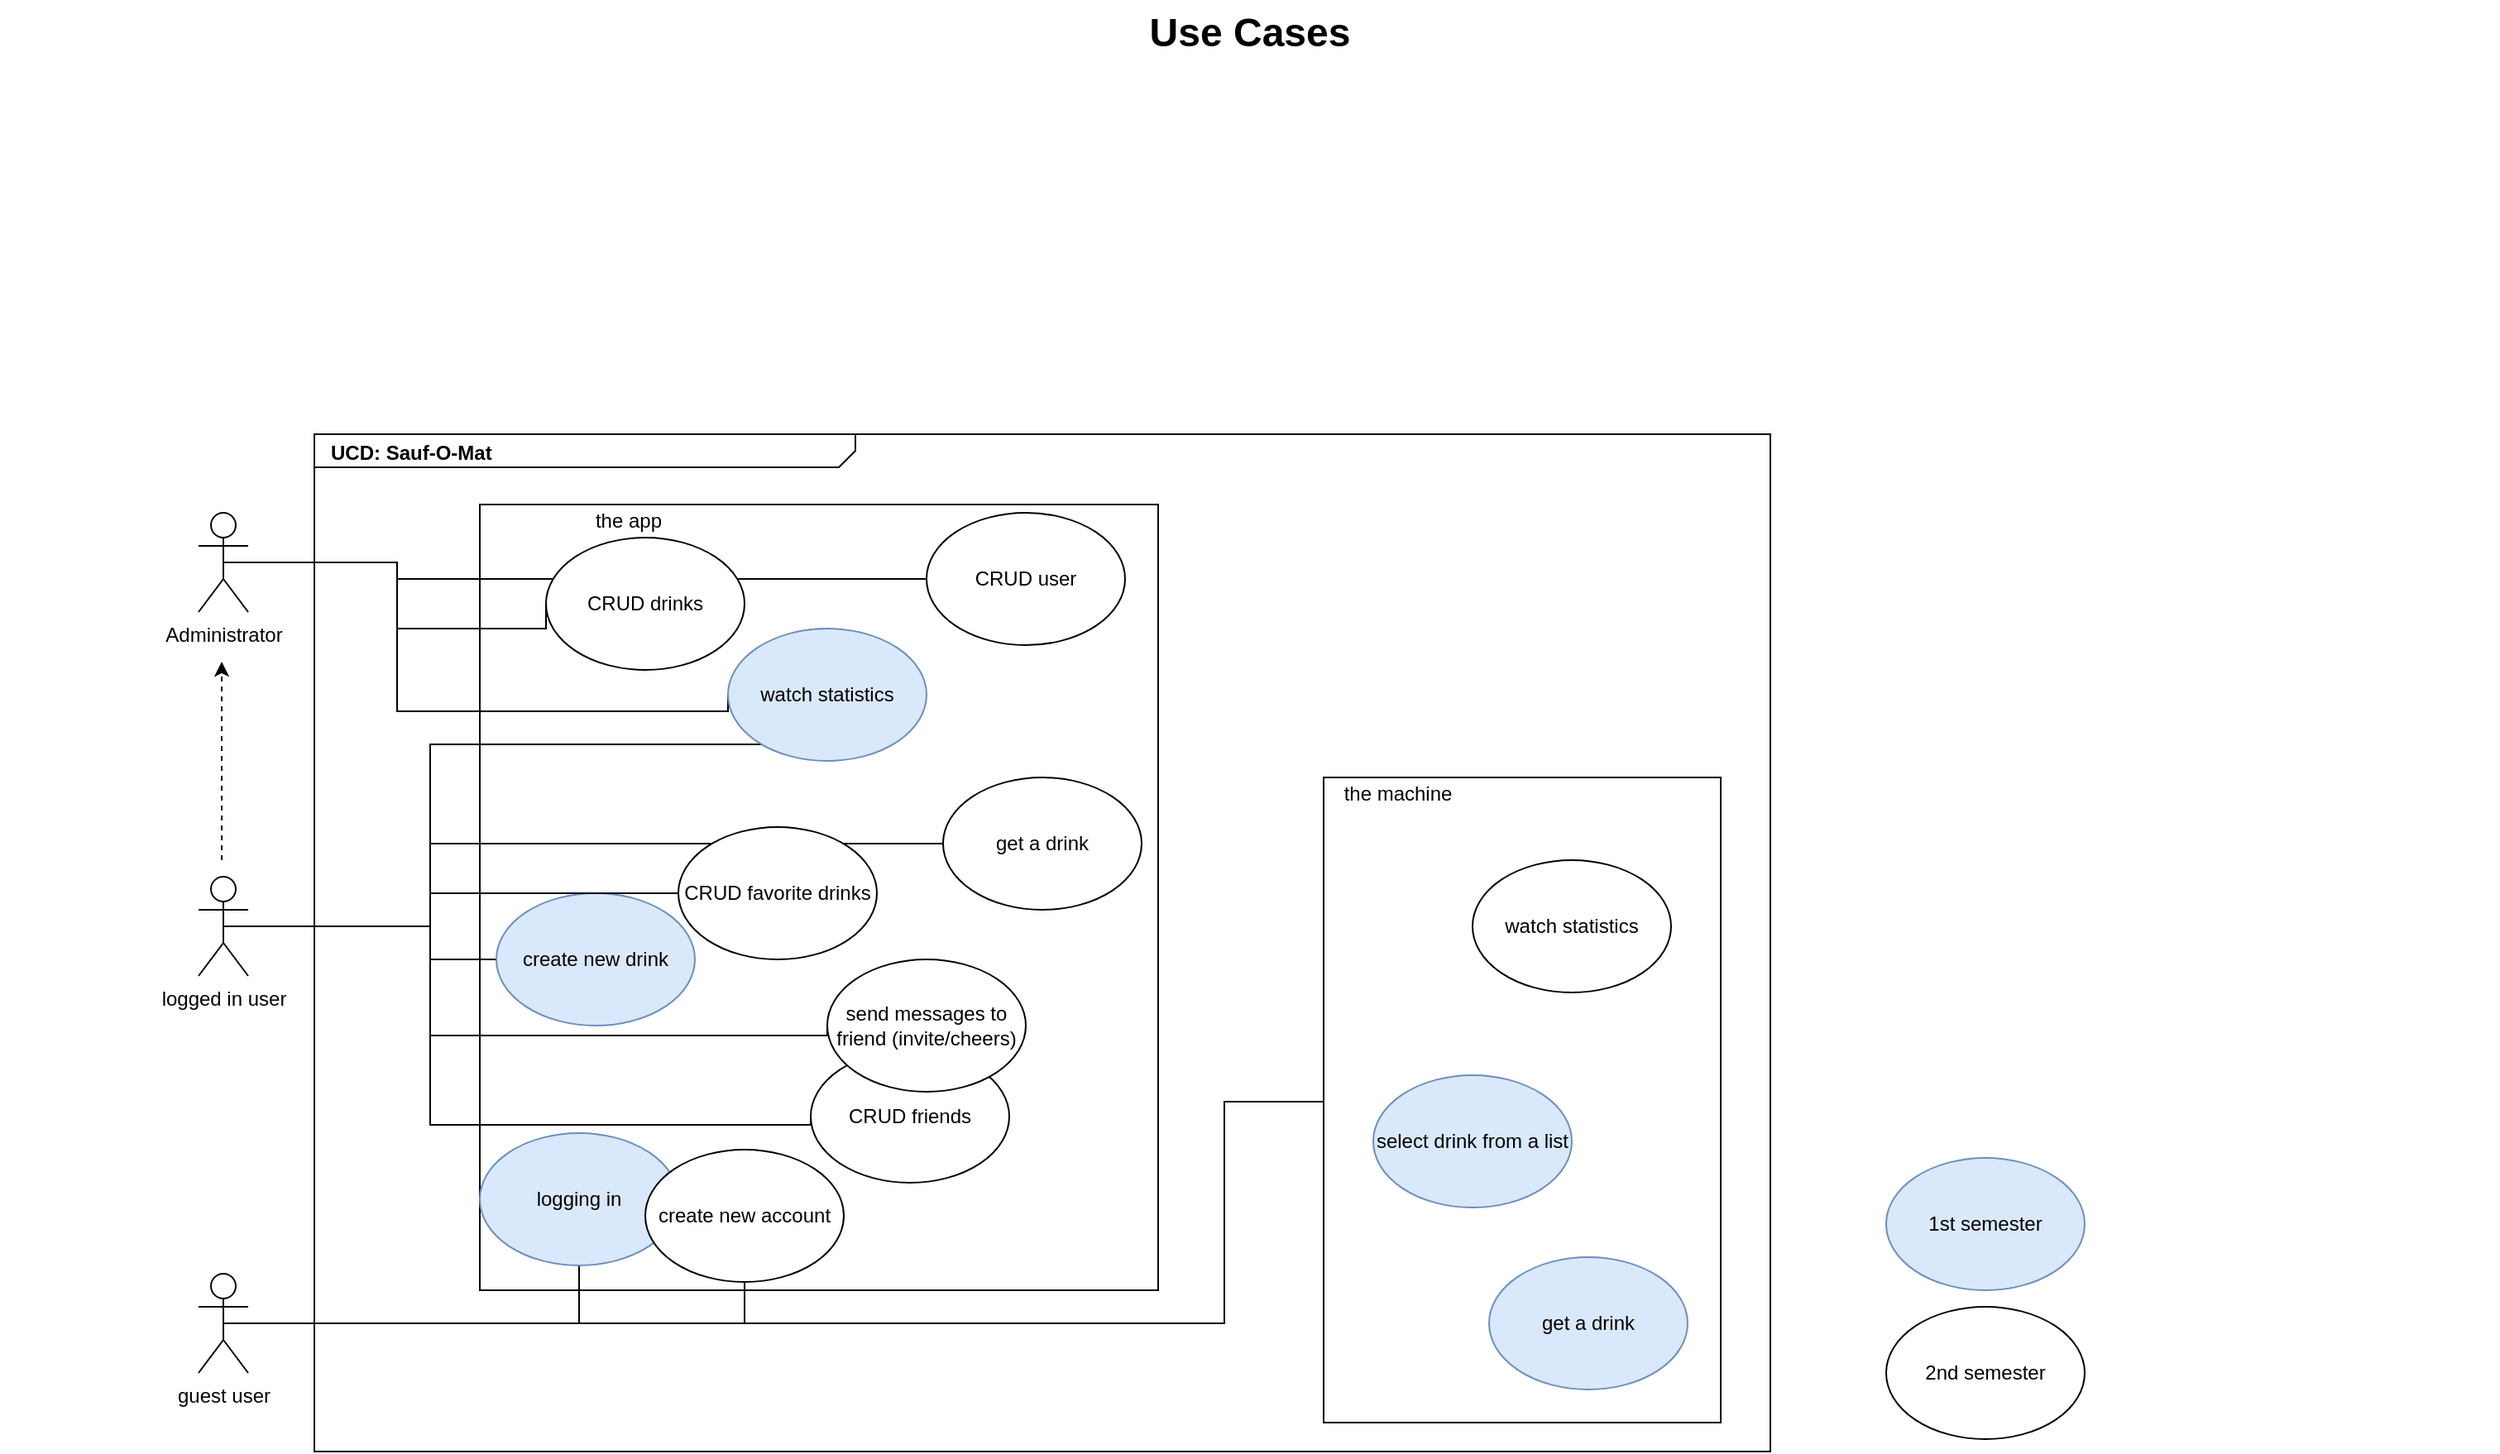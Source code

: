 <mxfile version="12.1.3" type="onedrive" pages="1"><diagram name="Page-1" id="929967ad-93f9-6ef4-fab6-5d389245f69c"><mxGraphModel dx="1205" dy="628" grid="1" gridSize="10" guides="1" tooltips="1" connect="1" arrows="1" fold="1" page="1" pageScale="1.5" pageWidth="1169" pageHeight="826" background="none" math="0" shadow="0"><root><mxCell id="0" style=";html=1;"/><mxCell id="1" style=";html=1;" parent="0"/><mxCell id="1672d66443f91eb5-1" value="&lt;p style=&quot;margin: 0px ; margin-top: 4px ; margin-left: 10px ; text-align: left&quot;&gt;&lt;b&gt;UCD: Sauf-O-Mat&lt;/b&gt;&lt;/p&gt;" style="html=1;strokeWidth=1;shape=mxgraph.sysml.package;html=1;overflow=fill;whiteSpace=wrap;fillColor=none;gradientColor=none;fontSize=12;align=center;labelX=327.64;" parent="1" vertex="1"><mxGeometry x="310" y="302.5" width="880" height="615" as="geometry"/></mxCell><mxCell id="ksq6a7_M7tp1EPleH8gU-3" value="" style="rounded=0;whiteSpace=wrap;html=1;" parent="1" vertex="1"><mxGeometry x="410" y="345" width="410" height="475" as="geometry"/></mxCell><mxCell id="ksq6a7_M7tp1EPleH8gU-1" value="&lt;p style=&quot;line-height: 120%&quot;&gt;&lt;br&gt;&lt;/p&gt;" style="rounded=0;whiteSpace=wrap;html=1;align=left;" parent="1" vertex="1"><mxGeometry x="920" y="510" width="240" height="390" as="geometry"/></mxCell><mxCell id="1672d66443f91eb5-23" value="Use Cases" style="text;strokeColor=none;fillColor=none;html=1;fontSize=24;fontStyle=1;verticalAlign=middle;align=center;" parent="1" vertex="1"><mxGeometry x="120" y="40" width="1510" height="40" as="geometry"/></mxCell><mxCell id="ksq6a7_M7tp1EPleH8gU-12" style="edgeStyle=orthogonalEdgeStyle;rounded=0;orthogonalLoop=1;jettySize=auto;html=1;exitX=0.5;exitY=0.5;exitDx=0;exitDy=0;exitPerimeter=0;endArrow=none;endFill=0;" parent="1" source="UdisgInQgk-2wzywwEUG-1" target="ATY-g-Nzfzt56TwZ5olm-1" edge="1"><mxGeometry relative="1" as="geometry"><Array as="points"><mxPoint x="380" y="600"/><mxPoint x="380" y="620"/></Array></mxGeometry></mxCell><mxCell id="ksq6a7_M7tp1EPleH8gU-14" style="edgeStyle=orthogonalEdgeStyle;rounded=0;orthogonalLoop=1;jettySize=auto;html=1;exitX=0.5;exitY=0.5;exitDx=0;exitDy=0;exitPerimeter=0;entryX=0;entryY=0.5;entryDx=0;entryDy=0;endArrow=none;endFill=0;" parent="1" source="UdisgInQgk-2wzywwEUG-1" target="ATY-g-Nzfzt56TwZ5olm-7" edge="1"><mxGeometry relative="1" as="geometry"><Array as="points"><mxPoint x="380" y="600"/><mxPoint x="380" y="666"/><mxPoint x="620" y="666"/></Array></mxGeometry></mxCell><mxCell id="ksq6a7_M7tp1EPleH8gU-15" style="edgeStyle=orthogonalEdgeStyle;rounded=0;orthogonalLoop=1;jettySize=auto;html=1;exitX=0.5;exitY=0.5;exitDx=0;exitDy=0;exitPerimeter=0;entryX=0;entryY=0.5;entryDx=0;entryDy=0;endArrow=none;endFill=0;" parent="1" source="UdisgInQgk-2wzywwEUG-1" target="ATY-g-Nzfzt56TwZ5olm-5" edge="1"><mxGeometry relative="1" as="geometry"><Array as="points"><mxPoint x="380" y="600"/><mxPoint x="380" y="720"/><mxPoint x="610" y="720"/></Array></mxGeometry></mxCell><mxCell id="7F89QZxxg0Vbois1I_Bk-1" style="edgeStyle=orthogonalEdgeStyle;rounded=0;orthogonalLoop=1;jettySize=auto;html=1;exitX=0.5;exitY=0.5;exitDx=0;exitDy=0;exitPerimeter=0;entryX=0;entryY=0.5;entryDx=0;entryDy=0;endArrow=none;endFill=0;" edge="1" parent="1" source="UdisgInQgk-2wzywwEUG-1" target="ATY-g-Nzfzt56TwZ5olm-2"><mxGeometry relative="1" as="geometry"><Array as="points"><mxPoint x="380" y="600"/><mxPoint x="380" y="490"/><mxPoint x="610" y="490"/><mxPoint x="610" y="460"/></Array></mxGeometry></mxCell><mxCell id="7F89QZxxg0Vbois1I_Bk-11" style="edgeStyle=orthogonalEdgeStyle;rounded=0;orthogonalLoop=1;jettySize=auto;html=1;exitX=0.5;exitY=0.5;exitDx=0;exitDy=0;exitPerimeter=0;entryX=0;entryY=0.5;entryDx=0;entryDy=0;endArrow=none;endFill=0;" edge="1" parent="1" source="UdisgInQgk-2wzywwEUG-1" target="7F89QZxxg0Vbois1I_Bk-10"><mxGeometry relative="1" as="geometry"><Array as="points"><mxPoint x="380" y="600"/><mxPoint x="380" y="550"/></Array></mxGeometry></mxCell><mxCell id="UdisgInQgk-2wzywwEUG-1" value="logged in user" style="shape=umlActor;verticalLabelPosition=bottom;labelBackgroundColor=#ffffff;verticalAlign=top;html=1;outlineConnect=0;" parent="1" vertex="1"><mxGeometry x="240" y="570" width="30" height="60" as="geometry"/></mxCell><mxCell id="ksq6a7_M7tp1EPleH8gU-9" style="edgeStyle=orthogonalEdgeStyle;rounded=0;orthogonalLoop=1;jettySize=auto;html=1;endArrow=none;endFill=0;exitX=0.5;exitY=0.5;exitDx=0;exitDy=0;exitPerimeter=0;" parent="1" source="UdisgInQgk-2wzywwEUG-2" target="ksq6a7_M7tp1EPleH8gU-1" edge="1"><mxGeometry relative="1" as="geometry"><mxPoint x="270" y="850" as="sourcePoint"/><Array as="points"><mxPoint x="860" y="840"/><mxPoint x="860" y="706"/></Array></mxGeometry></mxCell><mxCell id="ksq6a7_M7tp1EPleH8gU-11" style="edgeStyle=orthogonalEdgeStyle;rounded=0;orthogonalLoop=1;jettySize=auto;html=1;exitX=0.5;exitY=0.5;exitDx=0;exitDy=0;exitPerimeter=0;endArrow=none;endFill=0;" parent="1" source="UdisgInQgk-2wzywwEUG-2" target="UdisgInQgk-2wzywwEUG-8" edge="1"><mxGeometry relative="1" as="geometry"/></mxCell><mxCell id="7F89QZxxg0Vbois1I_Bk-7" style="edgeStyle=orthogonalEdgeStyle;rounded=0;orthogonalLoop=1;jettySize=auto;html=1;exitX=0.5;exitY=0.5;exitDx=0;exitDy=0;exitPerimeter=0;entryX=0.5;entryY=1;entryDx=0;entryDy=0;endArrow=none;endFill=0;" edge="1" parent="1" source="UdisgInQgk-2wzywwEUG-2" target="7F89QZxxg0Vbois1I_Bk-6"><mxGeometry relative="1" as="geometry"/></mxCell><mxCell id="UdisgInQgk-2wzywwEUG-2" value="guest user" style="shape=umlActor;verticalLabelPosition=bottom;labelBackgroundColor=#ffffff;verticalAlign=top;html=1;outlineConnect=0;" parent="1" vertex="1"><mxGeometry x="240" y="810" width="30" height="60" as="geometry"/></mxCell><mxCell id="7F89QZxxg0Vbois1I_Bk-2" style="edgeStyle=orthogonalEdgeStyle;rounded=0;orthogonalLoop=1;jettySize=auto;html=1;exitX=0.5;exitY=0.5;exitDx=0;exitDy=0;exitPerimeter=0;entryX=0;entryY=0.5;entryDx=0;entryDy=0;endArrow=none;endFill=0;" edge="1" parent="1" source="UdisgInQgk-2wzywwEUG-3" target="ATY-g-Nzfzt56TwZ5olm-2"><mxGeometry relative="1" as="geometry"><Array as="points"><mxPoint x="360" y="380"/><mxPoint x="360" y="470"/></Array></mxGeometry></mxCell><mxCell id="7F89QZxxg0Vbois1I_Bk-3" style="edgeStyle=orthogonalEdgeStyle;rounded=0;orthogonalLoop=1;jettySize=auto;html=1;exitX=0.5;exitY=0.5;exitDx=0;exitDy=0;exitPerimeter=0;entryX=0;entryY=0.5;entryDx=0;entryDy=0;endArrow=none;endFill=0;" edge="1" parent="1" source="UdisgInQgk-2wzywwEUG-3" target="ATY-g-Nzfzt56TwZ5olm-13"><mxGeometry relative="1" as="geometry"><Array as="points"><mxPoint x="360" y="380"/><mxPoint x="360" y="420"/></Array></mxGeometry></mxCell><mxCell id="7F89QZxxg0Vbois1I_Bk-4" style="edgeStyle=orthogonalEdgeStyle;rounded=0;orthogonalLoop=1;jettySize=auto;html=1;exitX=0.5;exitY=0.5;exitDx=0;exitDy=0;exitPerimeter=0;entryX=0;entryY=0.5;entryDx=0;entryDy=0;endArrow=none;endFill=0;" edge="1" parent="1" source="UdisgInQgk-2wzywwEUG-3" target="ATY-g-Nzfzt56TwZ5olm-12"><mxGeometry relative="1" as="geometry"><Array as="points"><mxPoint x="360" y="380"/><mxPoint x="360" y="390"/></Array></mxGeometry></mxCell><mxCell id="UdisgInQgk-2wzywwEUG-3" value="Administrator" style="shape=umlActor;verticalLabelPosition=bottom;labelBackgroundColor=#ffffff;verticalAlign=top;html=1;outlineConnect=0;" parent="1" vertex="1"><mxGeometry x="240" y="350" width="30" height="60" as="geometry"/></mxCell><mxCell id="UdisgInQgk-2wzywwEUG-8" value="logging in" style="ellipse;whiteSpace=wrap;html=1;fillColor=#dae8fc;strokeColor=#6c8ebf;" parent="1" vertex="1"><mxGeometry x="410" y="725" width="120" height="80" as="geometry"/></mxCell><mxCell id="ATY-g-Nzfzt56TwZ5olm-1" value="create new drink" style="ellipse;whiteSpace=wrap;html=1;fillColor=#dae8fc;strokeColor=#6c8ebf;" parent="1" vertex="1"><mxGeometry x="420" y="580" width="120" height="80" as="geometry"/></mxCell><mxCell id="ATY-g-Nzfzt56TwZ5olm-2" value="watch statistics" style="ellipse;whiteSpace=wrap;html=1;fillColor=#dae8fc;strokeColor=#6c8ebf;" parent="1" vertex="1"><mxGeometry x="560" y="420" width="120" height="80" as="geometry"/></mxCell><mxCell id="ATY-g-Nzfzt56TwZ5olm-3" value="get a drink" style="ellipse;whiteSpace=wrap;html=1;fillColor=#dae8fc;strokeColor=#6c8ebf;" parent="1" vertex="1"><mxGeometry x="1020" y="800" width="120" height="80" as="geometry"/></mxCell><mxCell id="ATY-g-Nzfzt56TwZ5olm-4" value="CRUD favorite drinks" style="ellipse;whiteSpace=wrap;html=1;" parent="1" vertex="1"><mxGeometry x="530" y="540" width="120" height="80" as="geometry"/></mxCell><mxCell id="ATY-g-Nzfzt56TwZ5olm-8" value="select drink from a list" style="ellipse;whiteSpace=wrap;html=1;fillColor=#dae8fc;strokeColor=#6c8ebf;" parent="1" vertex="1"><mxGeometry x="950" y="690" width="120" height="80" as="geometry"/></mxCell><mxCell id="ATY-g-Nzfzt56TwZ5olm-12" value="CRUD user" style="ellipse;whiteSpace=wrap;html=1;" parent="1" vertex="1"><mxGeometry x="680" y="350" width="120" height="80" as="geometry"/></mxCell><mxCell id="ksq6a7_M7tp1EPleH8gU-2" value="the machine" style="text;html=1;strokeColor=none;fillColor=none;align=center;verticalAlign=middle;whiteSpace=wrap;rounded=0;" parent="1" vertex="1"><mxGeometry x="920" y="510" width="90" height="20" as="geometry"/></mxCell><mxCell id="ksq6a7_M7tp1EPleH8gU-4" value="the app" style="text;html=1;strokeColor=none;fillColor=none;align=center;verticalAlign=middle;whiteSpace=wrap;rounded=0;" parent="1" vertex="1"><mxGeometry x="460" y="345" width="80" height="20" as="geometry"/></mxCell><mxCell id="ATY-g-Nzfzt56TwZ5olm-13" value="CRUD drinks" style="ellipse;whiteSpace=wrap;html=1;" parent="1" vertex="1"><mxGeometry x="450" y="365" width="120" height="80" as="geometry"/></mxCell><mxCell id="ATY-g-Nzfzt56TwZ5olm-5" value="CRUD friends" style="ellipse;whiteSpace=wrap;html=1;" parent="1" vertex="1"><mxGeometry x="610" y="675" width="120" height="80" as="geometry"/></mxCell><mxCell id="ksq6a7_M7tp1EPleH8gU-8" value="watch statistics" style="ellipse;whiteSpace=wrap;html=1;" parent="1" vertex="1"><mxGeometry x="1010" y="560" width="120" height="80" as="geometry"/></mxCell><mxCell id="ATY-g-Nzfzt56TwZ5olm-7" value="send messages to friend (invite/cheers)" style="ellipse;whiteSpace=wrap;html=1;" parent="1" vertex="1"><mxGeometry x="620" y="620" width="120" height="80" as="geometry"/></mxCell><mxCell id="ksq6a7_M7tp1EPleH8gU-13" style="edgeStyle=orthogonalEdgeStyle;rounded=0;orthogonalLoop=1;jettySize=auto;html=1;exitX=0.5;exitY=0.5;exitDx=0;exitDy=0;exitPerimeter=0;entryX=0;entryY=0.5;entryDx=0;entryDy=0;endArrow=none;endFill=0;" parent="1" source="UdisgInQgk-2wzywwEUG-1" target="ATY-g-Nzfzt56TwZ5olm-4" edge="1"><mxGeometry relative="1" as="geometry"><Array as="points"><mxPoint x="380" y="600"/><mxPoint x="380" y="580"/></Array></mxGeometry></mxCell><mxCell id="7F89QZxxg0Vbois1I_Bk-5" value="" style="endArrow=classic;dashed=1;html=1;endFill=1;" edge="1" parent="1"><mxGeometry width="50" height="50" relative="1" as="geometry"><mxPoint x="254" y="560" as="sourcePoint"/><mxPoint x="254" y="440" as="targetPoint"/></mxGeometry></mxCell><mxCell id="7F89QZxxg0Vbois1I_Bk-6" value="create new account" style="ellipse;whiteSpace=wrap;html=1;" vertex="1" parent="1"><mxGeometry x="510" y="735" width="120" height="80" as="geometry"/></mxCell><mxCell id="7F89QZxxg0Vbois1I_Bk-8" value="1st semester" style="ellipse;whiteSpace=wrap;html=1;fillColor=#dae8fc;strokeColor=#6c8ebf;" vertex="1" parent="1"><mxGeometry x="1260" y="740" width="120" height="80" as="geometry"/></mxCell><mxCell id="7F89QZxxg0Vbois1I_Bk-9" value="2nd semester" style="ellipse;whiteSpace=wrap;html=1;" vertex="1" parent="1"><mxGeometry x="1260" y="830" width="120" height="80" as="geometry"/></mxCell><mxCell id="7F89QZxxg0Vbois1I_Bk-10" value="get a drink" style="ellipse;whiteSpace=wrap;html=1;" vertex="1" parent="1"><mxGeometry x="690" y="510" width="120" height="80" as="geometry"/></mxCell></root></mxGraphModel></diagram></mxfile>
